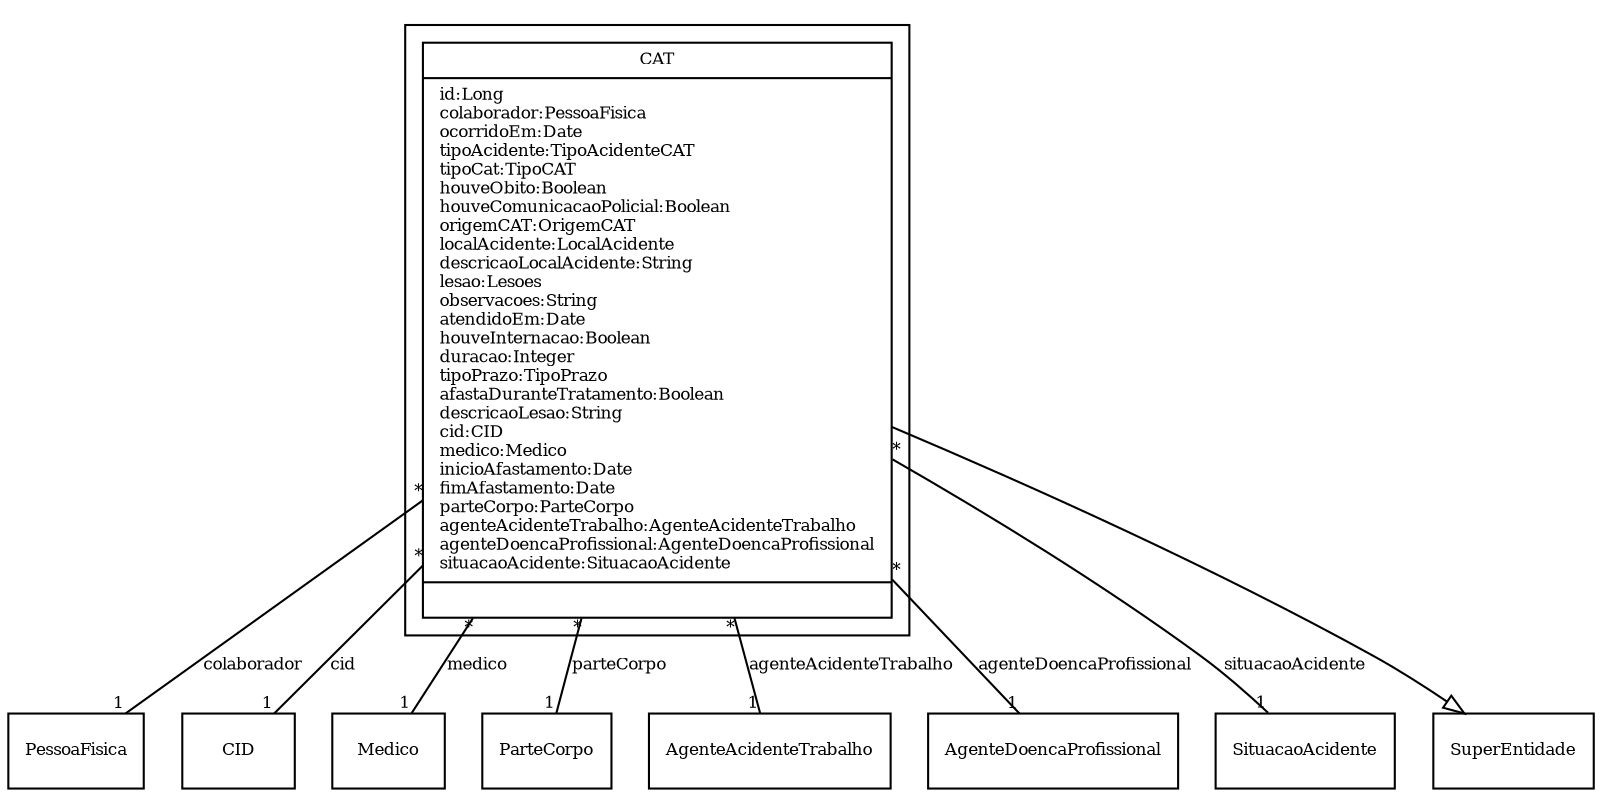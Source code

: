 digraph G{
fontname = "Times-Roman"
fontsize = 8

node [
        fontname = "Times-Roman"
        fontsize = 8
        shape = "record"
]

edge [
        fontname = "Times-Roman"
        fontsize = 8
]

subgraph clusterCAT
{
CAT [label = "{CAT|id:Long\lcolaborador:PessoaFisica\locorridoEm:Date\ltipoAcidente:TipoAcidenteCAT\ltipoCat:TipoCAT\lhouveObito:Boolean\lhouveComunicacaoPolicial:Boolean\lorigemCAT:OrigemCAT\llocalAcidente:LocalAcidente\ldescricaoLocalAcidente:String\llesao:Lesoes\lobservacoes:String\latendidoEm:Date\lhouveInternacao:Boolean\lduracao:Integer\ltipoPrazo:TipoPrazo\lafastaDuranteTratamento:Boolean\ldescricaoLesao:String\lcid:CID\lmedico:Medico\linicioAfastamento:Date\lfimAfastamento:Date\lparteCorpo:ParteCorpo\lagenteAcidenteTrabalho:AgenteAcidenteTrabalho\lagenteDoencaProfissional:AgenteDoencaProfissional\lsituacaoAcidente:SituacaoAcidente\l|\l}"]
}
edge [arrowhead = "none" headlabel = "1" taillabel = "*"] CAT -> PessoaFisica [label = "colaborador"]
edge [arrowhead = "none" headlabel = "1" taillabel = "*"] CAT -> CID [label = "cid"]
edge [arrowhead = "none" headlabel = "1" taillabel = "*"] CAT -> Medico [label = "medico"]
edge [arrowhead = "none" headlabel = "1" taillabel = "*"] CAT -> ParteCorpo [label = "parteCorpo"]
edge [arrowhead = "none" headlabel = "1" taillabel = "*"] CAT -> AgenteAcidenteTrabalho [label = "agenteAcidenteTrabalho"]
edge [arrowhead = "none" headlabel = "1" taillabel = "*"] CAT -> AgenteDoencaProfissional [label = "agenteDoencaProfissional"]
edge [arrowhead = "none" headlabel = "1" taillabel = "*"] CAT -> SituacaoAcidente [label = "situacaoAcidente"]
edge [ arrowhead = "empty" headlabel = "" taillabel = ""] CAT -> SuperEntidade
}
